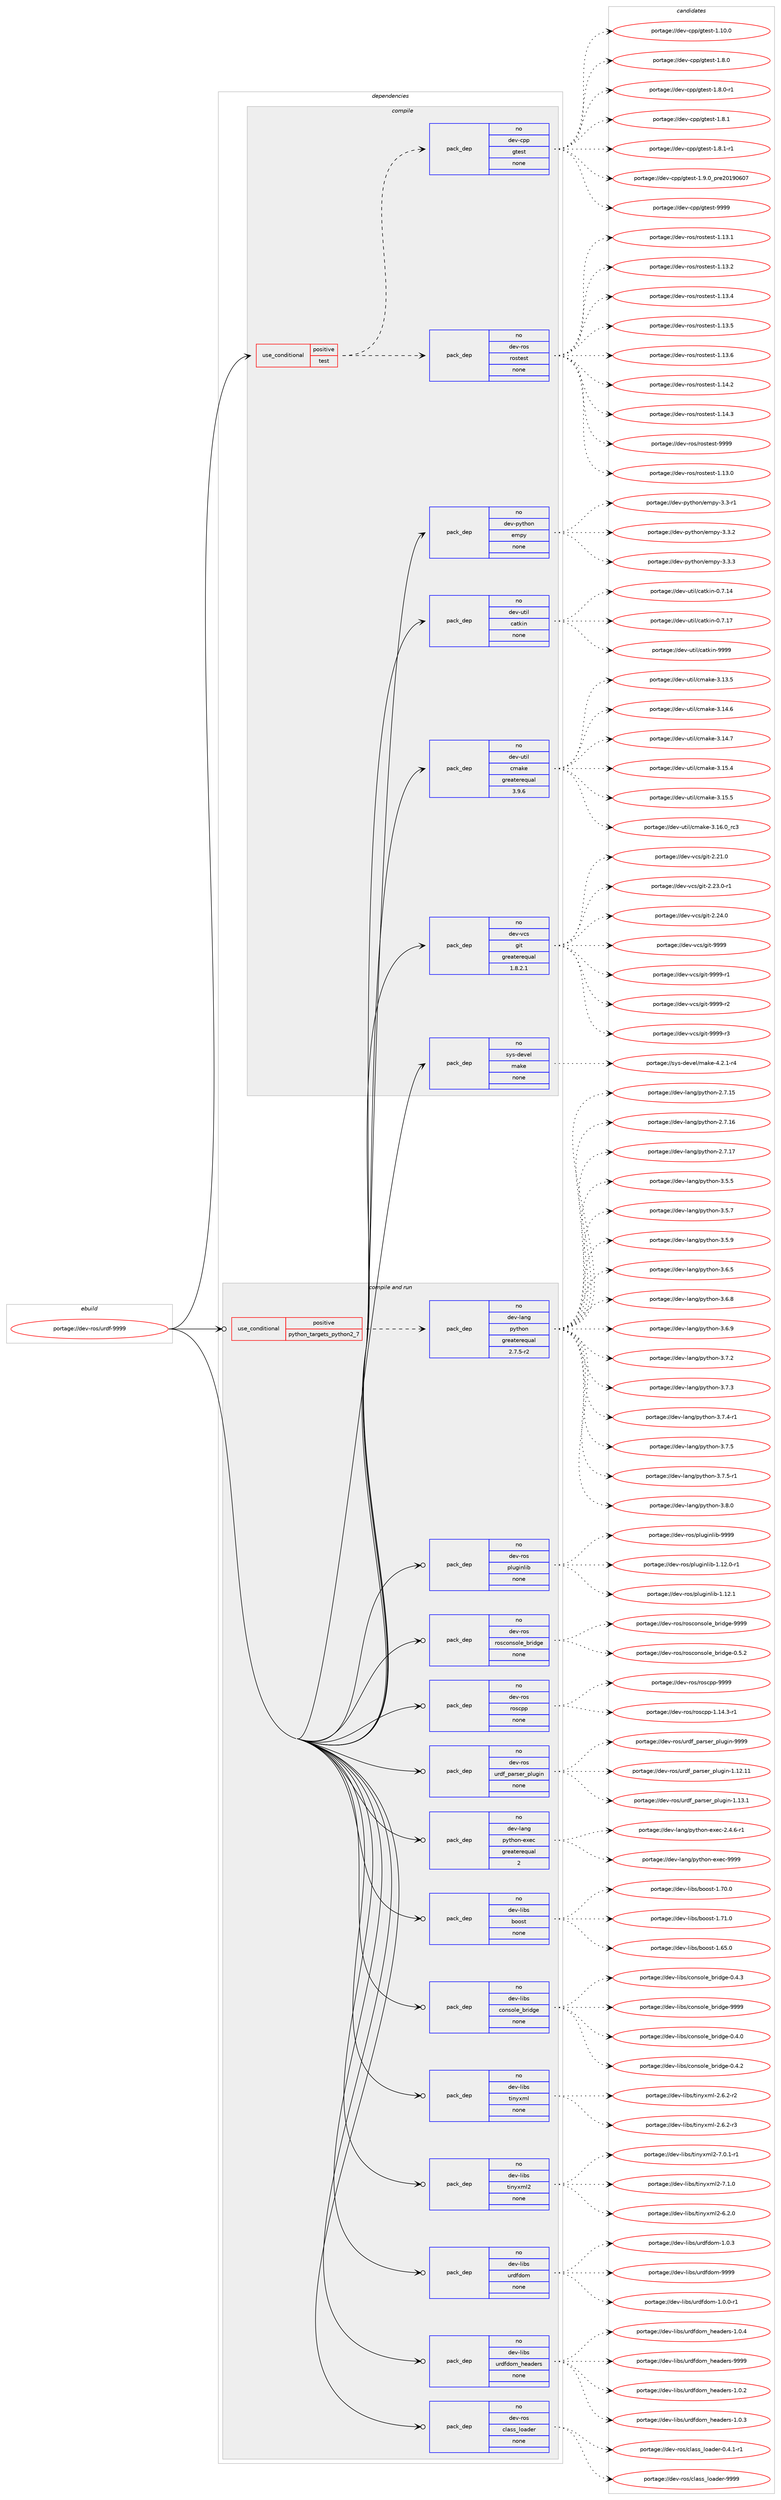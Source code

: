 digraph prolog {

# *************
# Graph options
# *************

newrank=true;
concentrate=true;
compound=true;
graph [rankdir=LR,fontname=Helvetica,fontsize=10,ranksep=1.5];#, ranksep=2.5, nodesep=0.2];
edge  [arrowhead=vee];
node  [fontname=Helvetica,fontsize=10];

# **********
# The ebuild
# **********

subgraph cluster_leftcol {
color=gray;
rank=same;
label=<<i>ebuild</i>>;
id [label="portage://dev-ros/urdf-9999", color=red, width=4, href="../dev-ros/urdf-9999.svg"];
}

# ****************
# The dependencies
# ****************

subgraph cluster_midcol {
color=gray;
label=<<i>dependencies</i>>;
subgraph cluster_compile {
fillcolor="#eeeeee";
style=filled;
label=<<i>compile</i>>;
subgraph cond45825 {
dependency207691 [label=<<TABLE BORDER="0" CELLBORDER="1" CELLSPACING="0" CELLPADDING="4"><TR><TD ROWSPAN="3" CELLPADDING="10">use_conditional</TD></TR><TR><TD>positive</TD></TR><TR><TD>test</TD></TR></TABLE>>, shape=none, color=red];
subgraph pack158436 {
dependency207692 [label=<<TABLE BORDER="0" CELLBORDER="1" CELLSPACING="0" CELLPADDING="4" WIDTH="220"><TR><TD ROWSPAN="6" CELLPADDING="30">pack_dep</TD></TR><TR><TD WIDTH="110">no</TD></TR><TR><TD>dev-ros</TD></TR><TR><TD>rostest</TD></TR><TR><TD>none</TD></TR><TR><TD></TD></TR></TABLE>>, shape=none, color=blue];
}
dependency207691:e -> dependency207692:w [weight=20,style="dashed",arrowhead="vee"];
subgraph pack158437 {
dependency207693 [label=<<TABLE BORDER="0" CELLBORDER="1" CELLSPACING="0" CELLPADDING="4" WIDTH="220"><TR><TD ROWSPAN="6" CELLPADDING="30">pack_dep</TD></TR><TR><TD WIDTH="110">no</TD></TR><TR><TD>dev-cpp</TD></TR><TR><TD>gtest</TD></TR><TR><TD>none</TD></TR><TR><TD></TD></TR></TABLE>>, shape=none, color=blue];
}
dependency207691:e -> dependency207693:w [weight=20,style="dashed",arrowhead="vee"];
}
id:e -> dependency207691:w [weight=20,style="solid",arrowhead="vee"];
subgraph pack158438 {
dependency207694 [label=<<TABLE BORDER="0" CELLBORDER="1" CELLSPACING="0" CELLPADDING="4" WIDTH="220"><TR><TD ROWSPAN="6" CELLPADDING="30">pack_dep</TD></TR><TR><TD WIDTH="110">no</TD></TR><TR><TD>dev-python</TD></TR><TR><TD>empy</TD></TR><TR><TD>none</TD></TR><TR><TD></TD></TR></TABLE>>, shape=none, color=blue];
}
id:e -> dependency207694:w [weight=20,style="solid",arrowhead="vee"];
subgraph pack158439 {
dependency207695 [label=<<TABLE BORDER="0" CELLBORDER="1" CELLSPACING="0" CELLPADDING="4" WIDTH="220"><TR><TD ROWSPAN="6" CELLPADDING="30">pack_dep</TD></TR><TR><TD WIDTH="110">no</TD></TR><TR><TD>dev-util</TD></TR><TR><TD>catkin</TD></TR><TR><TD>none</TD></TR><TR><TD></TD></TR></TABLE>>, shape=none, color=blue];
}
id:e -> dependency207695:w [weight=20,style="solid",arrowhead="vee"];
subgraph pack158440 {
dependency207696 [label=<<TABLE BORDER="0" CELLBORDER="1" CELLSPACING="0" CELLPADDING="4" WIDTH="220"><TR><TD ROWSPAN="6" CELLPADDING="30">pack_dep</TD></TR><TR><TD WIDTH="110">no</TD></TR><TR><TD>dev-util</TD></TR><TR><TD>cmake</TD></TR><TR><TD>greaterequal</TD></TR><TR><TD>3.9.6</TD></TR></TABLE>>, shape=none, color=blue];
}
id:e -> dependency207696:w [weight=20,style="solid",arrowhead="vee"];
subgraph pack158441 {
dependency207697 [label=<<TABLE BORDER="0" CELLBORDER="1" CELLSPACING="0" CELLPADDING="4" WIDTH="220"><TR><TD ROWSPAN="6" CELLPADDING="30">pack_dep</TD></TR><TR><TD WIDTH="110">no</TD></TR><TR><TD>dev-vcs</TD></TR><TR><TD>git</TD></TR><TR><TD>greaterequal</TD></TR><TR><TD>1.8.2.1</TD></TR></TABLE>>, shape=none, color=blue];
}
id:e -> dependency207697:w [weight=20,style="solid",arrowhead="vee"];
subgraph pack158442 {
dependency207698 [label=<<TABLE BORDER="0" CELLBORDER="1" CELLSPACING="0" CELLPADDING="4" WIDTH="220"><TR><TD ROWSPAN="6" CELLPADDING="30">pack_dep</TD></TR><TR><TD WIDTH="110">no</TD></TR><TR><TD>sys-devel</TD></TR><TR><TD>make</TD></TR><TR><TD>none</TD></TR><TR><TD></TD></TR></TABLE>>, shape=none, color=blue];
}
id:e -> dependency207698:w [weight=20,style="solid",arrowhead="vee"];
}
subgraph cluster_compileandrun {
fillcolor="#eeeeee";
style=filled;
label=<<i>compile and run</i>>;
subgraph cond45826 {
dependency207699 [label=<<TABLE BORDER="0" CELLBORDER="1" CELLSPACING="0" CELLPADDING="4"><TR><TD ROWSPAN="3" CELLPADDING="10">use_conditional</TD></TR><TR><TD>positive</TD></TR><TR><TD>python_targets_python2_7</TD></TR></TABLE>>, shape=none, color=red];
subgraph pack158443 {
dependency207700 [label=<<TABLE BORDER="0" CELLBORDER="1" CELLSPACING="0" CELLPADDING="4" WIDTH="220"><TR><TD ROWSPAN="6" CELLPADDING="30">pack_dep</TD></TR><TR><TD WIDTH="110">no</TD></TR><TR><TD>dev-lang</TD></TR><TR><TD>python</TD></TR><TR><TD>greaterequal</TD></TR><TR><TD>2.7.5-r2</TD></TR></TABLE>>, shape=none, color=blue];
}
dependency207699:e -> dependency207700:w [weight=20,style="dashed",arrowhead="vee"];
}
id:e -> dependency207699:w [weight=20,style="solid",arrowhead="odotvee"];
subgraph pack158444 {
dependency207701 [label=<<TABLE BORDER="0" CELLBORDER="1" CELLSPACING="0" CELLPADDING="4" WIDTH="220"><TR><TD ROWSPAN="6" CELLPADDING="30">pack_dep</TD></TR><TR><TD WIDTH="110">no</TD></TR><TR><TD>dev-lang</TD></TR><TR><TD>python-exec</TD></TR><TR><TD>greaterequal</TD></TR><TR><TD>2</TD></TR></TABLE>>, shape=none, color=blue];
}
id:e -> dependency207701:w [weight=20,style="solid",arrowhead="odotvee"];
subgraph pack158445 {
dependency207702 [label=<<TABLE BORDER="0" CELLBORDER="1" CELLSPACING="0" CELLPADDING="4" WIDTH="220"><TR><TD ROWSPAN="6" CELLPADDING="30">pack_dep</TD></TR><TR><TD WIDTH="110">no</TD></TR><TR><TD>dev-libs</TD></TR><TR><TD>boost</TD></TR><TR><TD>none</TD></TR><TR><TD></TD></TR></TABLE>>, shape=none, color=blue];
}
id:e -> dependency207702:w [weight=20,style="solid",arrowhead="odotvee"];
subgraph pack158446 {
dependency207703 [label=<<TABLE BORDER="0" CELLBORDER="1" CELLSPACING="0" CELLPADDING="4" WIDTH="220"><TR><TD ROWSPAN="6" CELLPADDING="30">pack_dep</TD></TR><TR><TD WIDTH="110">no</TD></TR><TR><TD>dev-libs</TD></TR><TR><TD>console_bridge</TD></TR><TR><TD>none</TD></TR><TR><TD></TD></TR></TABLE>>, shape=none, color=blue];
}
id:e -> dependency207703:w [weight=20,style="solid",arrowhead="odotvee"];
subgraph pack158447 {
dependency207704 [label=<<TABLE BORDER="0" CELLBORDER="1" CELLSPACING="0" CELLPADDING="4" WIDTH="220"><TR><TD ROWSPAN="6" CELLPADDING="30">pack_dep</TD></TR><TR><TD WIDTH="110">no</TD></TR><TR><TD>dev-libs</TD></TR><TR><TD>tinyxml</TD></TR><TR><TD>none</TD></TR><TR><TD></TD></TR></TABLE>>, shape=none, color=blue];
}
id:e -> dependency207704:w [weight=20,style="solid",arrowhead="odotvee"];
subgraph pack158448 {
dependency207705 [label=<<TABLE BORDER="0" CELLBORDER="1" CELLSPACING="0" CELLPADDING="4" WIDTH="220"><TR><TD ROWSPAN="6" CELLPADDING="30">pack_dep</TD></TR><TR><TD WIDTH="110">no</TD></TR><TR><TD>dev-libs</TD></TR><TR><TD>tinyxml2</TD></TR><TR><TD>none</TD></TR><TR><TD></TD></TR></TABLE>>, shape=none, color=blue];
}
id:e -> dependency207705:w [weight=20,style="solid",arrowhead="odotvee"];
subgraph pack158449 {
dependency207706 [label=<<TABLE BORDER="0" CELLBORDER="1" CELLSPACING="0" CELLPADDING="4" WIDTH="220"><TR><TD ROWSPAN="6" CELLPADDING="30">pack_dep</TD></TR><TR><TD WIDTH="110">no</TD></TR><TR><TD>dev-libs</TD></TR><TR><TD>urdfdom</TD></TR><TR><TD>none</TD></TR><TR><TD></TD></TR></TABLE>>, shape=none, color=blue];
}
id:e -> dependency207706:w [weight=20,style="solid",arrowhead="odotvee"];
subgraph pack158450 {
dependency207707 [label=<<TABLE BORDER="0" CELLBORDER="1" CELLSPACING="0" CELLPADDING="4" WIDTH="220"><TR><TD ROWSPAN="6" CELLPADDING="30">pack_dep</TD></TR><TR><TD WIDTH="110">no</TD></TR><TR><TD>dev-libs</TD></TR><TR><TD>urdfdom_headers</TD></TR><TR><TD>none</TD></TR><TR><TD></TD></TR></TABLE>>, shape=none, color=blue];
}
id:e -> dependency207707:w [weight=20,style="solid",arrowhead="odotvee"];
subgraph pack158451 {
dependency207708 [label=<<TABLE BORDER="0" CELLBORDER="1" CELLSPACING="0" CELLPADDING="4" WIDTH="220"><TR><TD ROWSPAN="6" CELLPADDING="30">pack_dep</TD></TR><TR><TD WIDTH="110">no</TD></TR><TR><TD>dev-ros</TD></TR><TR><TD>class_loader</TD></TR><TR><TD>none</TD></TR><TR><TD></TD></TR></TABLE>>, shape=none, color=blue];
}
id:e -> dependency207708:w [weight=20,style="solid",arrowhead="odotvee"];
subgraph pack158452 {
dependency207709 [label=<<TABLE BORDER="0" CELLBORDER="1" CELLSPACING="0" CELLPADDING="4" WIDTH="220"><TR><TD ROWSPAN="6" CELLPADDING="30">pack_dep</TD></TR><TR><TD WIDTH="110">no</TD></TR><TR><TD>dev-ros</TD></TR><TR><TD>pluginlib</TD></TR><TR><TD>none</TD></TR><TR><TD></TD></TR></TABLE>>, shape=none, color=blue];
}
id:e -> dependency207709:w [weight=20,style="solid",arrowhead="odotvee"];
subgraph pack158453 {
dependency207710 [label=<<TABLE BORDER="0" CELLBORDER="1" CELLSPACING="0" CELLPADDING="4" WIDTH="220"><TR><TD ROWSPAN="6" CELLPADDING="30">pack_dep</TD></TR><TR><TD WIDTH="110">no</TD></TR><TR><TD>dev-ros</TD></TR><TR><TD>rosconsole_bridge</TD></TR><TR><TD>none</TD></TR><TR><TD></TD></TR></TABLE>>, shape=none, color=blue];
}
id:e -> dependency207710:w [weight=20,style="solid",arrowhead="odotvee"];
subgraph pack158454 {
dependency207711 [label=<<TABLE BORDER="0" CELLBORDER="1" CELLSPACING="0" CELLPADDING="4" WIDTH="220"><TR><TD ROWSPAN="6" CELLPADDING="30">pack_dep</TD></TR><TR><TD WIDTH="110">no</TD></TR><TR><TD>dev-ros</TD></TR><TR><TD>roscpp</TD></TR><TR><TD>none</TD></TR><TR><TD></TD></TR></TABLE>>, shape=none, color=blue];
}
id:e -> dependency207711:w [weight=20,style="solid",arrowhead="odotvee"];
subgraph pack158455 {
dependency207712 [label=<<TABLE BORDER="0" CELLBORDER="1" CELLSPACING="0" CELLPADDING="4" WIDTH="220"><TR><TD ROWSPAN="6" CELLPADDING="30">pack_dep</TD></TR><TR><TD WIDTH="110">no</TD></TR><TR><TD>dev-ros</TD></TR><TR><TD>urdf_parser_plugin</TD></TR><TR><TD>none</TD></TR><TR><TD></TD></TR></TABLE>>, shape=none, color=blue];
}
id:e -> dependency207712:w [weight=20,style="solid",arrowhead="odotvee"];
}
subgraph cluster_run {
fillcolor="#eeeeee";
style=filled;
label=<<i>run</i>>;
}
}

# **************
# The candidates
# **************

subgraph cluster_choices {
rank=same;
color=gray;
label=<<i>candidates</i>>;

subgraph choice158436 {
color=black;
nodesep=1;
choiceportage100101118451141111154711411111511610111511645494649514648 [label="portage://dev-ros/rostest-1.13.0", color=red, width=4,href="../dev-ros/rostest-1.13.0.svg"];
choiceportage100101118451141111154711411111511610111511645494649514649 [label="portage://dev-ros/rostest-1.13.1", color=red, width=4,href="../dev-ros/rostest-1.13.1.svg"];
choiceportage100101118451141111154711411111511610111511645494649514650 [label="portage://dev-ros/rostest-1.13.2", color=red, width=4,href="../dev-ros/rostest-1.13.2.svg"];
choiceportage100101118451141111154711411111511610111511645494649514652 [label="portage://dev-ros/rostest-1.13.4", color=red, width=4,href="../dev-ros/rostest-1.13.4.svg"];
choiceportage100101118451141111154711411111511610111511645494649514653 [label="portage://dev-ros/rostest-1.13.5", color=red, width=4,href="../dev-ros/rostest-1.13.5.svg"];
choiceportage100101118451141111154711411111511610111511645494649514654 [label="portage://dev-ros/rostest-1.13.6", color=red, width=4,href="../dev-ros/rostest-1.13.6.svg"];
choiceportage100101118451141111154711411111511610111511645494649524650 [label="portage://dev-ros/rostest-1.14.2", color=red, width=4,href="../dev-ros/rostest-1.14.2.svg"];
choiceportage100101118451141111154711411111511610111511645494649524651 [label="portage://dev-ros/rostest-1.14.3", color=red, width=4,href="../dev-ros/rostest-1.14.3.svg"];
choiceportage10010111845114111115471141111151161011151164557575757 [label="portage://dev-ros/rostest-9999", color=red, width=4,href="../dev-ros/rostest-9999.svg"];
dependency207692:e -> choiceportage100101118451141111154711411111511610111511645494649514648:w [style=dotted,weight="100"];
dependency207692:e -> choiceportage100101118451141111154711411111511610111511645494649514649:w [style=dotted,weight="100"];
dependency207692:e -> choiceportage100101118451141111154711411111511610111511645494649514650:w [style=dotted,weight="100"];
dependency207692:e -> choiceportage100101118451141111154711411111511610111511645494649514652:w [style=dotted,weight="100"];
dependency207692:e -> choiceportage100101118451141111154711411111511610111511645494649514653:w [style=dotted,weight="100"];
dependency207692:e -> choiceportage100101118451141111154711411111511610111511645494649514654:w [style=dotted,weight="100"];
dependency207692:e -> choiceportage100101118451141111154711411111511610111511645494649524650:w [style=dotted,weight="100"];
dependency207692:e -> choiceportage100101118451141111154711411111511610111511645494649524651:w [style=dotted,weight="100"];
dependency207692:e -> choiceportage10010111845114111115471141111151161011151164557575757:w [style=dotted,weight="100"];
}
subgraph choice158437 {
color=black;
nodesep=1;
choiceportage10010111845991121124710311610111511645494649484648 [label="portage://dev-cpp/gtest-1.10.0", color=red, width=4,href="../dev-cpp/gtest-1.10.0.svg"];
choiceportage100101118459911211247103116101115116454946564648 [label="portage://dev-cpp/gtest-1.8.0", color=red, width=4,href="../dev-cpp/gtest-1.8.0.svg"];
choiceportage1001011184599112112471031161011151164549465646484511449 [label="portage://dev-cpp/gtest-1.8.0-r1", color=red, width=4,href="../dev-cpp/gtest-1.8.0-r1.svg"];
choiceportage100101118459911211247103116101115116454946564649 [label="portage://dev-cpp/gtest-1.8.1", color=red, width=4,href="../dev-cpp/gtest-1.8.1.svg"];
choiceportage1001011184599112112471031161011151164549465646494511449 [label="portage://dev-cpp/gtest-1.8.1-r1", color=red, width=4,href="../dev-cpp/gtest-1.8.1-r1.svg"];
choiceportage100101118459911211247103116101115116454946574648951121141015048495748544855 [label="portage://dev-cpp/gtest-1.9.0_pre20190607", color=red, width=4,href="../dev-cpp/gtest-1.9.0_pre20190607.svg"];
choiceportage1001011184599112112471031161011151164557575757 [label="portage://dev-cpp/gtest-9999", color=red, width=4,href="../dev-cpp/gtest-9999.svg"];
dependency207693:e -> choiceportage10010111845991121124710311610111511645494649484648:w [style=dotted,weight="100"];
dependency207693:e -> choiceportage100101118459911211247103116101115116454946564648:w [style=dotted,weight="100"];
dependency207693:e -> choiceportage1001011184599112112471031161011151164549465646484511449:w [style=dotted,weight="100"];
dependency207693:e -> choiceportage100101118459911211247103116101115116454946564649:w [style=dotted,weight="100"];
dependency207693:e -> choiceportage1001011184599112112471031161011151164549465646494511449:w [style=dotted,weight="100"];
dependency207693:e -> choiceportage100101118459911211247103116101115116454946574648951121141015048495748544855:w [style=dotted,weight="100"];
dependency207693:e -> choiceportage1001011184599112112471031161011151164557575757:w [style=dotted,weight="100"];
}
subgraph choice158438 {
color=black;
nodesep=1;
choiceportage1001011184511212111610411111047101109112121455146514511449 [label="portage://dev-python/empy-3.3-r1", color=red, width=4,href="../dev-python/empy-3.3-r1.svg"];
choiceportage1001011184511212111610411111047101109112121455146514650 [label="portage://dev-python/empy-3.3.2", color=red, width=4,href="../dev-python/empy-3.3.2.svg"];
choiceportage1001011184511212111610411111047101109112121455146514651 [label="portage://dev-python/empy-3.3.3", color=red, width=4,href="../dev-python/empy-3.3.3.svg"];
dependency207694:e -> choiceportage1001011184511212111610411111047101109112121455146514511449:w [style=dotted,weight="100"];
dependency207694:e -> choiceportage1001011184511212111610411111047101109112121455146514650:w [style=dotted,weight="100"];
dependency207694:e -> choiceportage1001011184511212111610411111047101109112121455146514651:w [style=dotted,weight="100"];
}
subgraph choice158439 {
color=black;
nodesep=1;
choiceportage1001011184511711610510847999711610710511045484655464952 [label="portage://dev-util/catkin-0.7.14", color=red, width=4,href="../dev-util/catkin-0.7.14.svg"];
choiceportage1001011184511711610510847999711610710511045484655464955 [label="portage://dev-util/catkin-0.7.17", color=red, width=4,href="../dev-util/catkin-0.7.17.svg"];
choiceportage100101118451171161051084799971161071051104557575757 [label="portage://dev-util/catkin-9999", color=red, width=4,href="../dev-util/catkin-9999.svg"];
dependency207695:e -> choiceportage1001011184511711610510847999711610710511045484655464952:w [style=dotted,weight="100"];
dependency207695:e -> choiceportage1001011184511711610510847999711610710511045484655464955:w [style=dotted,weight="100"];
dependency207695:e -> choiceportage100101118451171161051084799971161071051104557575757:w [style=dotted,weight="100"];
}
subgraph choice158440 {
color=black;
nodesep=1;
choiceportage1001011184511711610510847991099710710145514649514653 [label="portage://dev-util/cmake-3.13.5", color=red, width=4,href="../dev-util/cmake-3.13.5.svg"];
choiceportage1001011184511711610510847991099710710145514649524654 [label="portage://dev-util/cmake-3.14.6", color=red, width=4,href="../dev-util/cmake-3.14.6.svg"];
choiceportage1001011184511711610510847991099710710145514649524655 [label="portage://dev-util/cmake-3.14.7", color=red, width=4,href="../dev-util/cmake-3.14.7.svg"];
choiceportage1001011184511711610510847991099710710145514649534652 [label="portage://dev-util/cmake-3.15.4", color=red, width=4,href="../dev-util/cmake-3.15.4.svg"];
choiceportage1001011184511711610510847991099710710145514649534653 [label="portage://dev-util/cmake-3.15.5", color=red, width=4,href="../dev-util/cmake-3.15.5.svg"];
choiceportage1001011184511711610510847991099710710145514649544648951149951 [label="portage://dev-util/cmake-3.16.0_rc3", color=red, width=4,href="../dev-util/cmake-3.16.0_rc3.svg"];
dependency207696:e -> choiceportage1001011184511711610510847991099710710145514649514653:w [style=dotted,weight="100"];
dependency207696:e -> choiceportage1001011184511711610510847991099710710145514649524654:w [style=dotted,weight="100"];
dependency207696:e -> choiceportage1001011184511711610510847991099710710145514649524655:w [style=dotted,weight="100"];
dependency207696:e -> choiceportage1001011184511711610510847991099710710145514649534652:w [style=dotted,weight="100"];
dependency207696:e -> choiceportage1001011184511711610510847991099710710145514649534653:w [style=dotted,weight="100"];
dependency207696:e -> choiceportage1001011184511711610510847991099710710145514649544648951149951:w [style=dotted,weight="100"];
}
subgraph choice158441 {
color=black;
nodesep=1;
choiceportage10010111845118991154710310511645504650494648 [label="portage://dev-vcs/git-2.21.0", color=red, width=4,href="../dev-vcs/git-2.21.0.svg"];
choiceportage100101118451189911547103105116455046505146484511449 [label="portage://dev-vcs/git-2.23.0-r1", color=red, width=4,href="../dev-vcs/git-2.23.0-r1.svg"];
choiceportage10010111845118991154710310511645504650524648 [label="portage://dev-vcs/git-2.24.0", color=red, width=4,href="../dev-vcs/git-2.24.0.svg"];
choiceportage1001011184511899115471031051164557575757 [label="portage://dev-vcs/git-9999", color=red, width=4,href="../dev-vcs/git-9999.svg"];
choiceportage10010111845118991154710310511645575757574511449 [label="portage://dev-vcs/git-9999-r1", color=red, width=4,href="../dev-vcs/git-9999-r1.svg"];
choiceportage10010111845118991154710310511645575757574511450 [label="portage://dev-vcs/git-9999-r2", color=red, width=4,href="../dev-vcs/git-9999-r2.svg"];
choiceportage10010111845118991154710310511645575757574511451 [label="portage://dev-vcs/git-9999-r3", color=red, width=4,href="../dev-vcs/git-9999-r3.svg"];
dependency207697:e -> choiceportage10010111845118991154710310511645504650494648:w [style=dotted,weight="100"];
dependency207697:e -> choiceportage100101118451189911547103105116455046505146484511449:w [style=dotted,weight="100"];
dependency207697:e -> choiceportage10010111845118991154710310511645504650524648:w [style=dotted,weight="100"];
dependency207697:e -> choiceportage1001011184511899115471031051164557575757:w [style=dotted,weight="100"];
dependency207697:e -> choiceportage10010111845118991154710310511645575757574511449:w [style=dotted,weight="100"];
dependency207697:e -> choiceportage10010111845118991154710310511645575757574511450:w [style=dotted,weight="100"];
dependency207697:e -> choiceportage10010111845118991154710310511645575757574511451:w [style=dotted,weight="100"];
}
subgraph choice158442 {
color=black;
nodesep=1;
choiceportage1151211154510010111810110847109971071014552465046494511452 [label="portage://sys-devel/make-4.2.1-r4", color=red, width=4,href="../sys-devel/make-4.2.1-r4.svg"];
dependency207698:e -> choiceportage1151211154510010111810110847109971071014552465046494511452:w [style=dotted,weight="100"];
}
subgraph choice158443 {
color=black;
nodesep=1;
choiceportage10010111845108971101034711212111610411111045504655464953 [label="portage://dev-lang/python-2.7.15", color=red, width=4,href="../dev-lang/python-2.7.15.svg"];
choiceportage10010111845108971101034711212111610411111045504655464954 [label="portage://dev-lang/python-2.7.16", color=red, width=4,href="../dev-lang/python-2.7.16.svg"];
choiceportage10010111845108971101034711212111610411111045504655464955 [label="portage://dev-lang/python-2.7.17", color=red, width=4,href="../dev-lang/python-2.7.17.svg"];
choiceportage100101118451089711010347112121116104111110455146534653 [label="portage://dev-lang/python-3.5.5", color=red, width=4,href="../dev-lang/python-3.5.5.svg"];
choiceportage100101118451089711010347112121116104111110455146534655 [label="portage://dev-lang/python-3.5.7", color=red, width=4,href="../dev-lang/python-3.5.7.svg"];
choiceportage100101118451089711010347112121116104111110455146534657 [label="portage://dev-lang/python-3.5.9", color=red, width=4,href="../dev-lang/python-3.5.9.svg"];
choiceportage100101118451089711010347112121116104111110455146544653 [label="portage://dev-lang/python-3.6.5", color=red, width=4,href="../dev-lang/python-3.6.5.svg"];
choiceportage100101118451089711010347112121116104111110455146544656 [label="portage://dev-lang/python-3.6.8", color=red, width=4,href="../dev-lang/python-3.6.8.svg"];
choiceportage100101118451089711010347112121116104111110455146544657 [label="portage://dev-lang/python-3.6.9", color=red, width=4,href="../dev-lang/python-3.6.9.svg"];
choiceportage100101118451089711010347112121116104111110455146554650 [label="portage://dev-lang/python-3.7.2", color=red, width=4,href="../dev-lang/python-3.7.2.svg"];
choiceportage100101118451089711010347112121116104111110455146554651 [label="portage://dev-lang/python-3.7.3", color=red, width=4,href="../dev-lang/python-3.7.3.svg"];
choiceportage1001011184510897110103471121211161041111104551465546524511449 [label="portage://dev-lang/python-3.7.4-r1", color=red, width=4,href="../dev-lang/python-3.7.4-r1.svg"];
choiceportage100101118451089711010347112121116104111110455146554653 [label="portage://dev-lang/python-3.7.5", color=red, width=4,href="../dev-lang/python-3.7.5.svg"];
choiceportage1001011184510897110103471121211161041111104551465546534511449 [label="portage://dev-lang/python-3.7.5-r1", color=red, width=4,href="../dev-lang/python-3.7.5-r1.svg"];
choiceportage100101118451089711010347112121116104111110455146564648 [label="portage://dev-lang/python-3.8.0", color=red, width=4,href="../dev-lang/python-3.8.0.svg"];
dependency207700:e -> choiceportage10010111845108971101034711212111610411111045504655464953:w [style=dotted,weight="100"];
dependency207700:e -> choiceportage10010111845108971101034711212111610411111045504655464954:w [style=dotted,weight="100"];
dependency207700:e -> choiceportage10010111845108971101034711212111610411111045504655464955:w [style=dotted,weight="100"];
dependency207700:e -> choiceportage100101118451089711010347112121116104111110455146534653:w [style=dotted,weight="100"];
dependency207700:e -> choiceportage100101118451089711010347112121116104111110455146534655:w [style=dotted,weight="100"];
dependency207700:e -> choiceportage100101118451089711010347112121116104111110455146534657:w [style=dotted,weight="100"];
dependency207700:e -> choiceportage100101118451089711010347112121116104111110455146544653:w [style=dotted,weight="100"];
dependency207700:e -> choiceportage100101118451089711010347112121116104111110455146544656:w [style=dotted,weight="100"];
dependency207700:e -> choiceportage100101118451089711010347112121116104111110455146544657:w [style=dotted,weight="100"];
dependency207700:e -> choiceportage100101118451089711010347112121116104111110455146554650:w [style=dotted,weight="100"];
dependency207700:e -> choiceportage100101118451089711010347112121116104111110455146554651:w [style=dotted,weight="100"];
dependency207700:e -> choiceportage1001011184510897110103471121211161041111104551465546524511449:w [style=dotted,weight="100"];
dependency207700:e -> choiceportage100101118451089711010347112121116104111110455146554653:w [style=dotted,weight="100"];
dependency207700:e -> choiceportage1001011184510897110103471121211161041111104551465546534511449:w [style=dotted,weight="100"];
dependency207700:e -> choiceportage100101118451089711010347112121116104111110455146564648:w [style=dotted,weight="100"];
}
subgraph choice158444 {
color=black;
nodesep=1;
choiceportage10010111845108971101034711212111610411111045101120101994550465246544511449 [label="portage://dev-lang/python-exec-2.4.6-r1", color=red, width=4,href="../dev-lang/python-exec-2.4.6-r1.svg"];
choiceportage10010111845108971101034711212111610411111045101120101994557575757 [label="portage://dev-lang/python-exec-9999", color=red, width=4,href="../dev-lang/python-exec-9999.svg"];
dependency207701:e -> choiceportage10010111845108971101034711212111610411111045101120101994550465246544511449:w [style=dotted,weight="100"];
dependency207701:e -> choiceportage10010111845108971101034711212111610411111045101120101994557575757:w [style=dotted,weight="100"];
}
subgraph choice158445 {
color=black;
nodesep=1;
choiceportage1001011184510810598115479811111111511645494654534648 [label="portage://dev-libs/boost-1.65.0", color=red, width=4,href="../dev-libs/boost-1.65.0.svg"];
choiceportage1001011184510810598115479811111111511645494655484648 [label="portage://dev-libs/boost-1.70.0", color=red, width=4,href="../dev-libs/boost-1.70.0.svg"];
choiceportage1001011184510810598115479811111111511645494655494648 [label="portage://dev-libs/boost-1.71.0", color=red, width=4,href="../dev-libs/boost-1.71.0.svg"];
dependency207702:e -> choiceportage1001011184510810598115479811111111511645494654534648:w [style=dotted,weight="100"];
dependency207702:e -> choiceportage1001011184510810598115479811111111511645494655484648:w [style=dotted,weight="100"];
dependency207702:e -> choiceportage1001011184510810598115479811111111511645494655494648:w [style=dotted,weight="100"];
}
subgraph choice158446 {
color=black;
nodesep=1;
choiceportage100101118451081059811547991111101151111081019598114105100103101454846524648 [label="portage://dev-libs/console_bridge-0.4.0", color=red, width=4,href="../dev-libs/console_bridge-0.4.0.svg"];
choiceportage100101118451081059811547991111101151111081019598114105100103101454846524650 [label="portage://dev-libs/console_bridge-0.4.2", color=red, width=4,href="../dev-libs/console_bridge-0.4.2.svg"];
choiceportage100101118451081059811547991111101151111081019598114105100103101454846524651 [label="portage://dev-libs/console_bridge-0.4.3", color=red, width=4,href="../dev-libs/console_bridge-0.4.3.svg"];
choiceportage1001011184510810598115479911111011511110810195981141051001031014557575757 [label="portage://dev-libs/console_bridge-9999", color=red, width=4,href="../dev-libs/console_bridge-9999.svg"];
dependency207703:e -> choiceportage100101118451081059811547991111101151111081019598114105100103101454846524648:w [style=dotted,weight="100"];
dependency207703:e -> choiceportage100101118451081059811547991111101151111081019598114105100103101454846524650:w [style=dotted,weight="100"];
dependency207703:e -> choiceportage100101118451081059811547991111101151111081019598114105100103101454846524651:w [style=dotted,weight="100"];
dependency207703:e -> choiceportage1001011184510810598115479911111011511110810195981141051001031014557575757:w [style=dotted,weight="100"];
}
subgraph choice158447 {
color=black;
nodesep=1;
choiceportage1001011184510810598115471161051101211201091084550465446504511450 [label="portage://dev-libs/tinyxml-2.6.2-r2", color=red, width=4,href="../dev-libs/tinyxml-2.6.2-r2.svg"];
choiceportage1001011184510810598115471161051101211201091084550465446504511451 [label="portage://dev-libs/tinyxml-2.6.2-r3", color=red, width=4,href="../dev-libs/tinyxml-2.6.2-r3.svg"];
dependency207704:e -> choiceportage1001011184510810598115471161051101211201091084550465446504511450:w [style=dotted,weight="100"];
dependency207704:e -> choiceportage1001011184510810598115471161051101211201091084550465446504511451:w [style=dotted,weight="100"];
}
subgraph choice158448 {
color=black;
nodesep=1;
choiceportage10010111845108105981154711610511012112010910850455446504648 [label="portage://dev-libs/tinyxml2-6.2.0", color=red, width=4,href="../dev-libs/tinyxml2-6.2.0.svg"];
choiceportage100101118451081059811547116105110121120109108504555464846494511449 [label="portage://dev-libs/tinyxml2-7.0.1-r1", color=red, width=4,href="../dev-libs/tinyxml2-7.0.1-r1.svg"];
choiceportage10010111845108105981154711610511012112010910850455546494648 [label="portage://dev-libs/tinyxml2-7.1.0", color=red, width=4,href="../dev-libs/tinyxml2-7.1.0.svg"];
dependency207705:e -> choiceportage10010111845108105981154711610511012112010910850455446504648:w [style=dotted,weight="100"];
dependency207705:e -> choiceportage100101118451081059811547116105110121120109108504555464846494511449:w [style=dotted,weight="100"];
dependency207705:e -> choiceportage10010111845108105981154711610511012112010910850455546494648:w [style=dotted,weight="100"];
}
subgraph choice158449 {
color=black;
nodesep=1;
choiceportage1001011184510810598115471171141001021001111094549464846484511449 [label="portage://dev-libs/urdfdom-1.0.0-r1", color=red, width=4,href="../dev-libs/urdfdom-1.0.0-r1.svg"];
choiceportage100101118451081059811547117114100102100111109454946484651 [label="portage://dev-libs/urdfdom-1.0.3", color=red, width=4,href="../dev-libs/urdfdom-1.0.3.svg"];
choiceportage1001011184510810598115471171141001021001111094557575757 [label="portage://dev-libs/urdfdom-9999", color=red, width=4,href="../dev-libs/urdfdom-9999.svg"];
dependency207706:e -> choiceportage1001011184510810598115471171141001021001111094549464846484511449:w [style=dotted,weight="100"];
dependency207706:e -> choiceportage100101118451081059811547117114100102100111109454946484651:w [style=dotted,weight="100"];
dependency207706:e -> choiceportage1001011184510810598115471171141001021001111094557575757:w [style=dotted,weight="100"];
}
subgraph choice158450 {
color=black;
nodesep=1;
choiceportage1001011184510810598115471171141001021001111099510410197100101114115454946484650 [label="portage://dev-libs/urdfdom_headers-1.0.2", color=red, width=4,href="../dev-libs/urdfdom_headers-1.0.2.svg"];
choiceportage1001011184510810598115471171141001021001111099510410197100101114115454946484651 [label="portage://dev-libs/urdfdom_headers-1.0.3", color=red, width=4,href="../dev-libs/urdfdom_headers-1.0.3.svg"];
choiceportage1001011184510810598115471171141001021001111099510410197100101114115454946484652 [label="portage://dev-libs/urdfdom_headers-1.0.4", color=red, width=4,href="../dev-libs/urdfdom_headers-1.0.4.svg"];
choiceportage10010111845108105981154711711410010210011110995104101971001011141154557575757 [label="portage://dev-libs/urdfdom_headers-9999", color=red, width=4,href="../dev-libs/urdfdom_headers-9999.svg"];
dependency207707:e -> choiceportage1001011184510810598115471171141001021001111099510410197100101114115454946484650:w [style=dotted,weight="100"];
dependency207707:e -> choiceportage1001011184510810598115471171141001021001111099510410197100101114115454946484651:w [style=dotted,weight="100"];
dependency207707:e -> choiceportage1001011184510810598115471171141001021001111099510410197100101114115454946484652:w [style=dotted,weight="100"];
dependency207707:e -> choiceportage10010111845108105981154711711410010210011110995104101971001011141154557575757:w [style=dotted,weight="100"];
}
subgraph choice158451 {
color=black;
nodesep=1;
choiceportage1001011184511411111547991089711511595108111971001011144548465246494511449 [label="portage://dev-ros/class_loader-0.4.1-r1", color=red, width=4,href="../dev-ros/class_loader-0.4.1-r1.svg"];
choiceportage1001011184511411111547991089711511595108111971001011144557575757 [label="portage://dev-ros/class_loader-9999", color=red, width=4,href="../dev-ros/class_loader-9999.svg"];
dependency207708:e -> choiceportage1001011184511411111547991089711511595108111971001011144548465246494511449:w [style=dotted,weight="100"];
dependency207708:e -> choiceportage1001011184511411111547991089711511595108111971001011144557575757:w [style=dotted,weight="100"];
}
subgraph choice158452 {
color=black;
nodesep=1;
choiceportage100101118451141111154711210811710310511010810598454946495046484511449 [label="portage://dev-ros/pluginlib-1.12.0-r1", color=red, width=4,href="../dev-ros/pluginlib-1.12.0-r1.svg"];
choiceportage10010111845114111115471121081171031051101081059845494649504649 [label="portage://dev-ros/pluginlib-1.12.1", color=red, width=4,href="../dev-ros/pluginlib-1.12.1.svg"];
choiceportage1001011184511411111547112108117103105110108105984557575757 [label="portage://dev-ros/pluginlib-9999", color=red, width=4,href="../dev-ros/pluginlib-9999.svg"];
dependency207709:e -> choiceportage100101118451141111154711210811710310511010810598454946495046484511449:w [style=dotted,weight="100"];
dependency207709:e -> choiceportage10010111845114111115471121081171031051101081059845494649504649:w [style=dotted,weight="100"];
dependency207709:e -> choiceportage1001011184511411111547112108117103105110108105984557575757:w [style=dotted,weight="100"];
}
subgraph choice158453 {
color=black;
nodesep=1;
choiceportage1001011184511411111547114111115991111101151111081019598114105100103101454846534650 [label="portage://dev-ros/rosconsole_bridge-0.5.2", color=red, width=4,href="../dev-ros/rosconsole_bridge-0.5.2.svg"];
choiceportage10010111845114111115471141111159911111011511110810195981141051001031014557575757 [label="portage://dev-ros/rosconsole_bridge-9999", color=red, width=4,href="../dev-ros/rosconsole_bridge-9999.svg"];
dependency207710:e -> choiceportage1001011184511411111547114111115991111101151111081019598114105100103101454846534650:w [style=dotted,weight="100"];
dependency207710:e -> choiceportage10010111845114111115471141111159911111011511110810195981141051001031014557575757:w [style=dotted,weight="100"];
}
subgraph choice158454 {
color=black;
nodesep=1;
choiceportage100101118451141111154711411111599112112454946495246514511449 [label="portage://dev-ros/roscpp-1.14.3-r1", color=red, width=4,href="../dev-ros/roscpp-1.14.3-r1.svg"];
choiceportage1001011184511411111547114111115991121124557575757 [label="portage://dev-ros/roscpp-9999", color=red, width=4,href="../dev-ros/roscpp-9999.svg"];
dependency207711:e -> choiceportage100101118451141111154711411111599112112454946495246514511449:w [style=dotted,weight="100"];
dependency207711:e -> choiceportage1001011184511411111547114111115991121124557575757:w [style=dotted,weight="100"];
}
subgraph choice158455 {
color=black;
nodesep=1;
choiceportage10010111845114111115471171141001029511297114115101114951121081171031051104549464950464949 [label="portage://dev-ros/urdf_parser_plugin-1.12.11", color=red, width=4,href="../dev-ros/urdf_parser_plugin-1.12.11.svg"];
choiceportage100101118451141111154711711410010295112971141151011149511210811710310511045494649514649 [label="portage://dev-ros/urdf_parser_plugin-1.13.1", color=red, width=4,href="../dev-ros/urdf_parser_plugin-1.13.1.svg"];
choiceportage10010111845114111115471171141001029511297114115101114951121081171031051104557575757 [label="portage://dev-ros/urdf_parser_plugin-9999", color=red, width=4,href="../dev-ros/urdf_parser_plugin-9999.svg"];
dependency207712:e -> choiceportage10010111845114111115471171141001029511297114115101114951121081171031051104549464950464949:w [style=dotted,weight="100"];
dependency207712:e -> choiceportage100101118451141111154711711410010295112971141151011149511210811710310511045494649514649:w [style=dotted,weight="100"];
dependency207712:e -> choiceportage10010111845114111115471171141001029511297114115101114951121081171031051104557575757:w [style=dotted,weight="100"];
}
}

}

